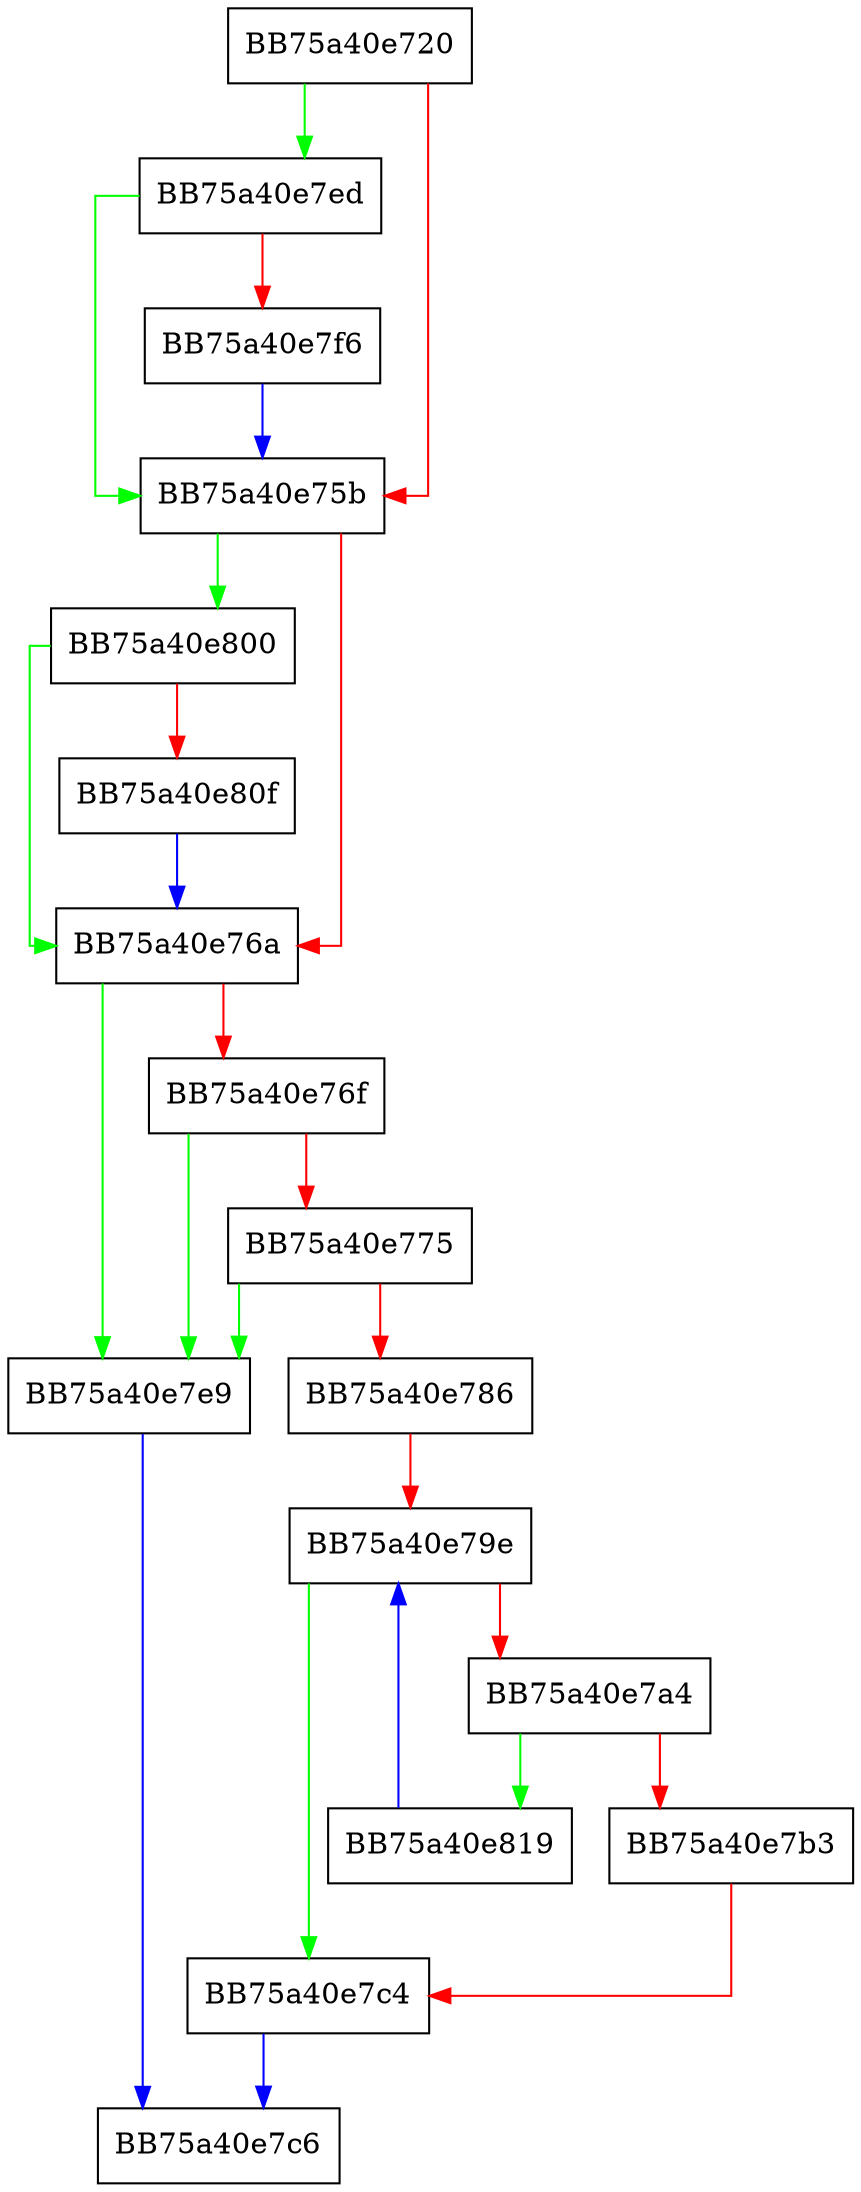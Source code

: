 digraph GetKeyPathAndName {
  node [shape="box"];
  graph [splines=ortho];
  BB75a40e720 -> BB75a40e7ed [color="green"];
  BB75a40e720 -> BB75a40e75b [color="red"];
  BB75a40e75b -> BB75a40e800 [color="green"];
  BB75a40e75b -> BB75a40e76a [color="red"];
  BB75a40e76a -> BB75a40e7e9 [color="green"];
  BB75a40e76a -> BB75a40e76f [color="red"];
  BB75a40e76f -> BB75a40e7e9 [color="green"];
  BB75a40e76f -> BB75a40e775 [color="red"];
  BB75a40e775 -> BB75a40e7e9 [color="green"];
  BB75a40e775 -> BB75a40e786 [color="red"];
  BB75a40e786 -> BB75a40e79e [color="red"];
  BB75a40e79e -> BB75a40e7c4 [color="green"];
  BB75a40e79e -> BB75a40e7a4 [color="red"];
  BB75a40e7a4 -> BB75a40e819 [color="green"];
  BB75a40e7a4 -> BB75a40e7b3 [color="red"];
  BB75a40e7b3 -> BB75a40e7c4 [color="red"];
  BB75a40e7c4 -> BB75a40e7c6 [color="blue"];
  BB75a40e7e9 -> BB75a40e7c6 [color="blue"];
  BB75a40e7ed -> BB75a40e75b [color="green"];
  BB75a40e7ed -> BB75a40e7f6 [color="red"];
  BB75a40e7f6 -> BB75a40e75b [color="blue"];
  BB75a40e800 -> BB75a40e76a [color="green"];
  BB75a40e800 -> BB75a40e80f [color="red"];
  BB75a40e80f -> BB75a40e76a [color="blue"];
  BB75a40e819 -> BB75a40e79e [color="blue"];
}